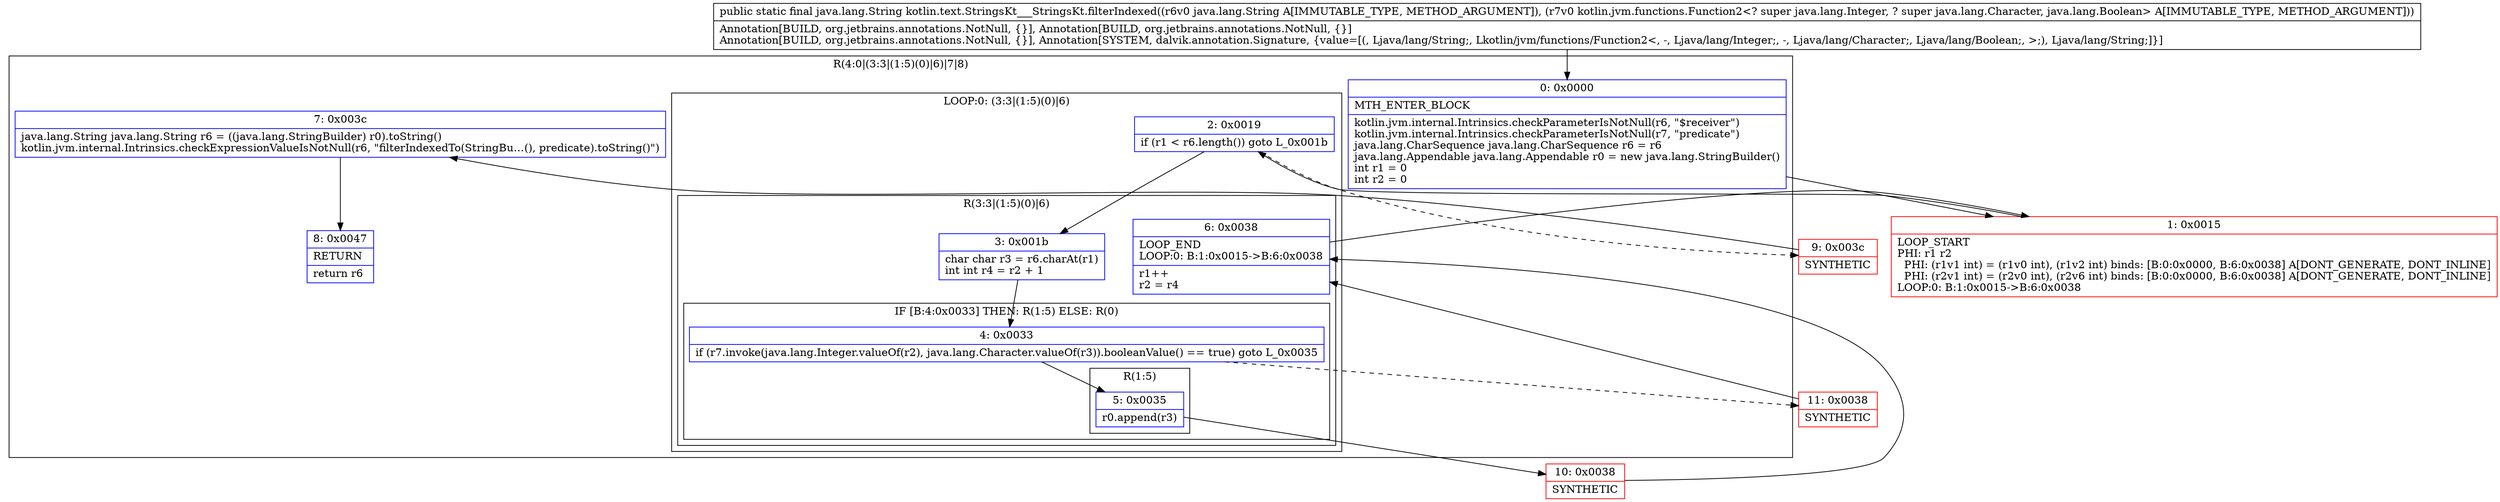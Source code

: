 digraph "CFG forkotlin.text.StringsKt___StringsKt.filterIndexed(Ljava\/lang\/String;Lkotlin\/jvm\/functions\/Function2;)Ljava\/lang\/String;" {
subgraph cluster_Region_1855178694 {
label = "R(4:0|(3:3|(1:5)(0)|6)|7|8)";
node [shape=record,color=blue];
Node_0 [shape=record,label="{0\:\ 0x0000|MTH_ENTER_BLOCK\l|kotlin.jvm.internal.Intrinsics.checkParameterIsNotNull(r6, \"$receiver\")\lkotlin.jvm.internal.Intrinsics.checkParameterIsNotNull(r7, \"predicate\")\ljava.lang.CharSequence java.lang.CharSequence r6 = r6\ljava.lang.Appendable java.lang.Appendable r0 = new java.lang.StringBuilder()\lint r1 = 0\lint r2 = 0\l}"];
subgraph cluster_LoopRegion_1788989252 {
label = "LOOP:0: (3:3|(1:5)(0)|6)";
node [shape=record,color=blue];
Node_2 [shape=record,label="{2\:\ 0x0019|if (r1 \< r6.length()) goto L_0x001b\l}"];
subgraph cluster_Region_680324047 {
label = "R(3:3|(1:5)(0)|6)";
node [shape=record,color=blue];
Node_3 [shape=record,label="{3\:\ 0x001b|char char r3 = r6.charAt(r1)\lint int r4 = r2 + 1\l}"];
subgraph cluster_IfRegion_1289630789 {
label = "IF [B:4:0x0033] THEN: R(1:5) ELSE: R(0)";
node [shape=record,color=blue];
Node_4 [shape=record,label="{4\:\ 0x0033|if (r7.invoke(java.lang.Integer.valueOf(r2), java.lang.Character.valueOf(r3)).booleanValue() == true) goto L_0x0035\l}"];
subgraph cluster_Region_1015245284 {
label = "R(1:5)";
node [shape=record,color=blue];
Node_5 [shape=record,label="{5\:\ 0x0035|r0.append(r3)\l}"];
}
subgraph cluster_Region_383561699 {
label = "R(0)";
node [shape=record,color=blue];
}
}
Node_6 [shape=record,label="{6\:\ 0x0038|LOOP_END\lLOOP:0: B:1:0x0015\-\>B:6:0x0038\l|r1++\lr2 = r4\l}"];
}
}
Node_7 [shape=record,label="{7\:\ 0x003c|java.lang.String java.lang.String r6 = ((java.lang.StringBuilder) r0).toString()\lkotlin.jvm.internal.Intrinsics.checkExpressionValueIsNotNull(r6, \"filterIndexedTo(StringBu…(), predicate).toString()\")\l}"];
Node_8 [shape=record,label="{8\:\ 0x0047|RETURN\l|return r6\l}"];
}
Node_1 [shape=record,color=red,label="{1\:\ 0x0015|LOOP_START\lPHI: r1 r2 \l  PHI: (r1v1 int) = (r1v0 int), (r1v2 int) binds: [B:0:0x0000, B:6:0x0038] A[DONT_GENERATE, DONT_INLINE]\l  PHI: (r2v1 int) = (r2v0 int), (r2v6 int) binds: [B:0:0x0000, B:6:0x0038] A[DONT_GENERATE, DONT_INLINE]\lLOOP:0: B:1:0x0015\-\>B:6:0x0038\l}"];
Node_9 [shape=record,color=red,label="{9\:\ 0x003c|SYNTHETIC\l}"];
Node_10 [shape=record,color=red,label="{10\:\ 0x0038|SYNTHETIC\l}"];
Node_11 [shape=record,color=red,label="{11\:\ 0x0038|SYNTHETIC\l}"];
MethodNode[shape=record,label="{public static final java.lang.String kotlin.text.StringsKt___StringsKt.filterIndexed((r6v0 java.lang.String A[IMMUTABLE_TYPE, METHOD_ARGUMENT]), (r7v0 kotlin.jvm.functions.Function2\<? super java.lang.Integer, ? super java.lang.Character, java.lang.Boolean\> A[IMMUTABLE_TYPE, METHOD_ARGUMENT]))  | Annotation[BUILD, org.jetbrains.annotations.NotNull, \{\}], Annotation[BUILD, org.jetbrains.annotations.NotNull, \{\}]\lAnnotation[BUILD, org.jetbrains.annotations.NotNull, \{\}], Annotation[SYSTEM, dalvik.annotation.Signature, \{value=[(, Ljava\/lang\/String;, Lkotlin\/jvm\/functions\/Function2\<, \-, Ljava\/lang\/Integer;, \-, Ljava\/lang\/Character;, Ljava\/lang\/Boolean;, \>;), Ljava\/lang\/String;]\}]\l}"];
MethodNode -> Node_0;
Node_0 -> Node_1;
Node_2 -> Node_3;
Node_2 -> Node_9[style=dashed];
Node_3 -> Node_4;
Node_4 -> Node_5;
Node_4 -> Node_11[style=dashed];
Node_5 -> Node_10;
Node_6 -> Node_1;
Node_7 -> Node_8;
Node_1 -> Node_2;
Node_9 -> Node_7;
Node_10 -> Node_6;
Node_11 -> Node_6;
}

